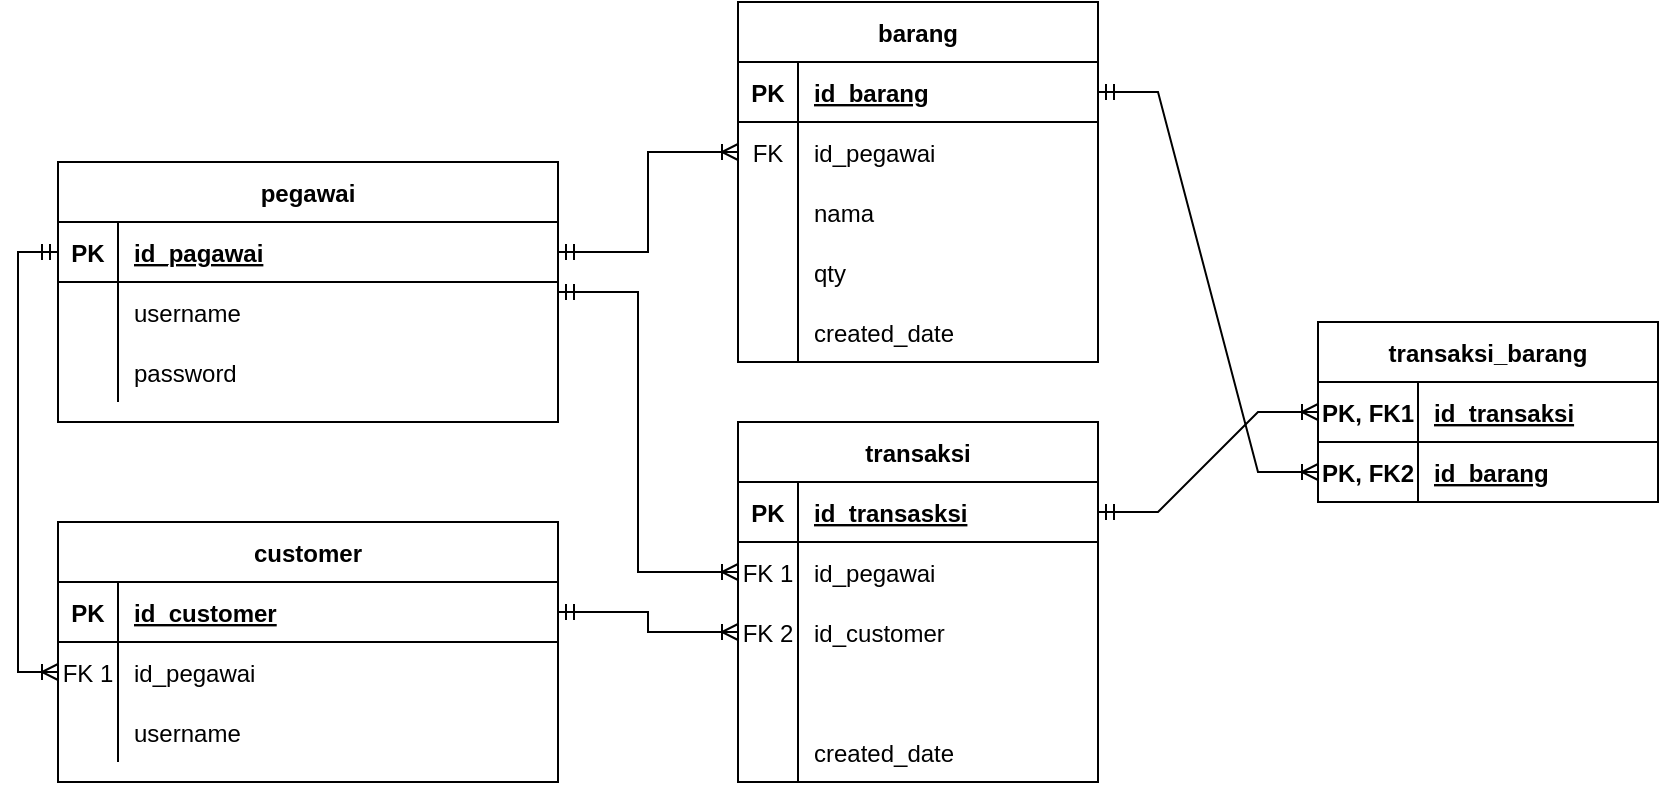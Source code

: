 <mxfile version="20.7.4" type="device"><diagram id="R2lEEEUBdFMjLlhIrx00" name="Page-1"><mxGraphModel dx="1050" dy="483" grid="1" gridSize="10" guides="1" tooltips="1" connect="1" arrows="1" fold="1" page="1" pageScale="1" pageWidth="850" pageHeight="1100" math="0" shadow="0" extFonts="Permanent Marker^https://fonts.googleapis.com/css?family=Permanent+Marker"><root><mxCell id="0"/><mxCell id="1" parent="0"/><mxCell id="ba0hMcDzn-HCqhrF5SwM-4" value="barang" style="shape=table;startSize=30;container=1;collapsible=1;childLayout=tableLayout;fixedRows=1;rowLines=0;fontStyle=1;align=center;resizeLast=1;" parent="1" vertex="1"><mxGeometry x="390" y="120" width="180" height="180" as="geometry"/></mxCell><mxCell id="ba0hMcDzn-HCqhrF5SwM-5" value="" style="shape=tableRow;horizontal=0;startSize=0;swimlaneHead=0;swimlaneBody=0;fillColor=none;collapsible=0;dropTarget=0;points=[[0,0.5],[1,0.5]];portConstraint=eastwest;top=0;left=0;right=0;bottom=1;" parent="ba0hMcDzn-HCqhrF5SwM-4" vertex="1"><mxGeometry y="30" width="180" height="30" as="geometry"/></mxCell><mxCell id="ba0hMcDzn-HCqhrF5SwM-6" value="PK" style="shape=partialRectangle;connectable=0;fillColor=none;top=0;left=0;bottom=0;right=0;fontStyle=1;overflow=hidden;" parent="ba0hMcDzn-HCqhrF5SwM-5" vertex="1"><mxGeometry width="30" height="30" as="geometry"><mxRectangle width="30" height="30" as="alternateBounds"/></mxGeometry></mxCell><mxCell id="ba0hMcDzn-HCqhrF5SwM-7" value="id_barang" style="shape=partialRectangle;connectable=0;fillColor=none;top=0;left=0;bottom=0;right=0;align=left;spacingLeft=6;fontStyle=5;overflow=hidden;" parent="ba0hMcDzn-HCqhrF5SwM-5" vertex="1"><mxGeometry x="30" width="150" height="30" as="geometry"><mxRectangle width="150" height="30" as="alternateBounds"/></mxGeometry></mxCell><mxCell id="ba0hMcDzn-HCqhrF5SwM-17" style="shape=tableRow;horizontal=0;startSize=0;swimlaneHead=0;swimlaneBody=0;fillColor=none;collapsible=0;dropTarget=0;points=[[0,0.5],[1,0.5]];portConstraint=eastwest;top=0;left=0;right=0;bottom=0;" parent="ba0hMcDzn-HCqhrF5SwM-4" vertex="1"><mxGeometry y="60" width="180" height="30" as="geometry"/></mxCell><mxCell id="ba0hMcDzn-HCqhrF5SwM-18" value="FK" style="shape=partialRectangle;connectable=0;fillColor=none;top=0;left=0;bottom=0;right=0;editable=1;overflow=hidden;" parent="ba0hMcDzn-HCqhrF5SwM-17" vertex="1"><mxGeometry width="30" height="30" as="geometry"><mxRectangle width="30" height="30" as="alternateBounds"/></mxGeometry></mxCell><mxCell id="ba0hMcDzn-HCqhrF5SwM-19" value="id_pegawai" style="shape=partialRectangle;connectable=0;fillColor=none;top=0;left=0;bottom=0;right=0;align=left;spacingLeft=6;overflow=hidden;" parent="ba0hMcDzn-HCqhrF5SwM-17" vertex="1"><mxGeometry x="30" width="150" height="30" as="geometry"><mxRectangle width="150" height="30" as="alternateBounds"/></mxGeometry></mxCell><mxCell id="ba0hMcDzn-HCqhrF5SwM-8" value="" style="shape=tableRow;horizontal=0;startSize=0;swimlaneHead=0;swimlaneBody=0;fillColor=none;collapsible=0;dropTarget=0;points=[[0,0.5],[1,0.5]];portConstraint=eastwest;top=0;left=0;right=0;bottom=0;" parent="ba0hMcDzn-HCqhrF5SwM-4" vertex="1"><mxGeometry y="90" width="180" height="30" as="geometry"/></mxCell><mxCell id="ba0hMcDzn-HCqhrF5SwM-9" value="" style="shape=partialRectangle;connectable=0;fillColor=none;top=0;left=0;bottom=0;right=0;editable=1;overflow=hidden;" parent="ba0hMcDzn-HCqhrF5SwM-8" vertex="1"><mxGeometry width="30" height="30" as="geometry"><mxRectangle width="30" height="30" as="alternateBounds"/></mxGeometry></mxCell><mxCell id="ba0hMcDzn-HCqhrF5SwM-10" value="nama" style="shape=partialRectangle;connectable=0;fillColor=none;top=0;left=0;bottom=0;right=0;align=left;spacingLeft=6;overflow=hidden;" parent="ba0hMcDzn-HCqhrF5SwM-8" vertex="1"><mxGeometry x="30" width="150" height="30" as="geometry"><mxRectangle width="150" height="30" as="alternateBounds"/></mxGeometry></mxCell><mxCell id="ba0hMcDzn-HCqhrF5SwM-11" value="" style="shape=tableRow;horizontal=0;startSize=0;swimlaneHead=0;swimlaneBody=0;fillColor=none;collapsible=0;dropTarget=0;points=[[0,0.5],[1,0.5]];portConstraint=eastwest;top=0;left=0;right=0;bottom=0;" parent="ba0hMcDzn-HCqhrF5SwM-4" vertex="1"><mxGeometry y="120" width="180" height="30" as="geometry"/></mxCell><mxCell id="ba0hMcDzn-HCqhrF5SwM-12" value="" style="shape=partialRectangle;connectable=0;fillColor=none;top=0;left=0;bottom=0;right=0;editable=1;overflow=hidden;" parent="ba0hMcDzn-HCqhrF5SwM-11" vertex="1"><mxGeometry width="30" height="30" as="geometry"><mxRectangle width="30" height="30" as="alternateBounds"/></mxGeometry></mxCell><mxCell id="ba0hMcDzn-HCqhrF5SwM-13" value="qty" style="shape=partialRectangle;connectable=0;fillColor=none;top=0;left=0;bottom=0;right=0;align=left;spacingLeft=6;overflow=hidden;" parent="ba0hMcDzn-HCqhrF5SwM-11" vertex="1"><mxGeometry x="30" width="150" height="30" as="geometry"><mxRectangle width="150" height="30" as="alternateBounds"/></mxGeometry></mxCell><mxCell id="ba0hMcDzn-HCqhrF5SwM-14" value="" style="shape=tableRow;horizontal=0;startSize=0;swimlaneHead=0;swimlaneBody=0;fillColor=none;collapsible=0;dropTarget=0;points=[[0,0.5],[1,0.5]];portConstraint=eastwest;top=0;left=0;right=0;bottom=0;" parent="ba0hMcDzn-HCqhrF5SwM-4" vertex="1"><mxGeometry y="150" width="180" height="30" as="geometry"/></mxCell><mxCell id="ba0hMcDzn-HCqhrF5SwM-15" value="" style="shape=partialRectangle;connectable=0;fillColor=none;top=0;left=0;bottom=0;right=0;editable=1;overflow=hidden;" parent="ba0hMcDzn-HCqhrF5SwM-14" vertex="1"><mxGeometry width="30" height="30" as="geometry"><mxRectangle width="30" height="30" as="alternateBounds"/></mxGeometry></mxCell><mxCell id="ba0hMcDzn-HCqhrF5SwM-16" value="created_date" style="shape=partialRectangle;connectable=0;fillColor=none;top=0;left=0;bottom=0;right=0;align=left;spacingLeft=6;overflow=hidden;" parent="ba0hMcDzn-HCqhrF5SwM-14" vertex="1"><mxGeometry x="30" width="150" height="30" as="geometry"><mxRectangle width="150" height="30" as="alternateBounds"/></mxGeometry></mxCell><mxCell id="ba0hMcDzn-HCqhrF5SwM-36" value="transaksi" style="shape=table;startSize=30;container=1;collapsible=1;childLayout=tableLayout;fixedRows=1;rowLines=0;fontStyle=1;align=center;resizeLast=1;" parent="1" vertex="1"><mxGeometry x="390" y="330" width="180" height="180.0" as="geometry"/></mxCell><mxCell id="ba0hMcDzn-HCqhrF5SwM-37" value="" style="shape=tableRow;horizontal=0;startSize=0;swimlaneHead=0;swimlaneBody=0;fillColor=none;collapsible=0;dropTarget=0;points=[[0,0.5],[1,0.5]];portConstraint=eastwest;top=0;left=0;right=0;bottom=1;" parent="ba0hMcDzn-HCqhrF5SwM-36" vertex="1"><mxGeometry y="30" width="180" height="30" as="geometry"/></mxCell><mxCell id="ba0hMcDzn-HCqhrF5SwM-38" value="PK" style="shape=partialRectangle;connectable=0;fillColor=none;top=0;left=0;bottom=0;right=0;fontStyle=1;overflow=hidden;" parent="ba0hMcDzn-HCqhrF5SwM-37" vertex="1"><mxGeometry width="30" height="30" as="geometry"><mxRectangle width="30" height="30" as="alternateBounds"/></mxGeometry></mxCell><mxCell id="ba0hMcDzn-HCqhrF5SwM-39" value="id_transasksi" style="shape=partialRectangle;connectable=0;fillColor=none;top=0;left=0;bottom=0;right=0;align=left;spacingLeft=6;fontStyle=5;overflow=hidden;" parent="ba0hMcDzn-HCqhrF5SwM-37" vertex="1"><mxGeometry x="30" width="150" height="30" as="geometry"><mxRectangle width="150" height="30" as="alternateBounds"/></mxGeometry></mxCell><mxCell id="ba0hMcDzn-HCqhrF5SwM-40" style="shape=tableRow;horizontal=0;startSize=0;swimlaneHead=0;swimlaneBody=0;fillColor=none;collapsible=0;dropTarget=0;points=[[0,0.5],[1,0.5]];portConstraint=eastwest;top=0;left=0;right=0;bottom=0;" parent="ba0hMcDzn-HCqhrF5SwM-36" vertex="1"><mxGeometry y="60" width="180" height="30" as="geometry"/></mxCell><mxCell id="ba0hMcDzn-HCqhrF5SwM-41" value="FK 1" style="shape=partialRectangle;connectable=0;fillColor=none;top=0;left=0;bottom=0;right=0;editable=1;overflow=hidden;" parent="ba0hMcDzn-HCqhrF5SwM-40" vertex="1"><mxGeometry width="30" height="30" as="geometry"><mxRectangle width="30" height="30" as="alternateBounds"/></mxGeometry></mxCell><mxCell id="ba0hMcDzn-HCqhrF5SwM-42" value="id_pegawai" style="shape=partialRectangle;connectable=0;fillColor=none;top=0;left=0;bottom=0;right=0;align=left;spacingLeft=6;overflow=hidden;" parent="ba0hMcDzn-HCqhrF5SwM-40" vertex="1"><mxGeometry x="30" width="150" height="30" as="geometry"><mxRectangle width="150" height="30" as="alternateBounds"/></mxGeometry></mxCell><mxCell id="ba0hMcDzn-HCqhrF5SwM-43" value="" style="shape=tableRow;horizontal=0;startSize=0;swimlaneHead=0;swimlaneBody=0;fillColor=none;collapsible=0;dropTarget=0;points=[[0,0.5],[1,0.5]];portConstraint=eastwest;top=0;left=0;right=0;bottom=0;" parent="ba0hMcDzn-HCqhrF5SwM-36" vertex="1"><mxGeometry y="90" width="180" height="30" as="geometry"/></mxCell><mxCell id="ba0hMcDzn-HCqhrF5SwM-44" value="FK 2" style="shape=partialRectangle;connectable=0;fillColor=none;top=0;left=0;bottom=0;right=0;editable=1;overflow=hidden;" parent="ba0hMcDzn-HCqhrF5SwM-43" vertex="1"><mxGeometry width="30" height="30" as="geometry"><mxRectangle width="30" height="30" as="alternateBounds"/></mxGeometry></mxCell><mxCell id="ba0hMcDzn-HCqhrF5SwM-45" value="id_customer" style="shape=partialRectangle;connectable=0;fillColor=none;top=0;left=0;bottom=0;right=0;align=left;spacingLeft=6;overflow=hidden;" parent="ba0hMcDzn-HCqhrF5SwM-43" vertex="1"><mxGeometry x="30" width="150" height="30" as="geometry"><mxRectangle width="150" height="30" as="alternateBounds"/></mxGeometry></mxCell><mxCell id="ba0hMcDzn-HCqhrF5SwM-95" style="shape=tableRow;horizontal=0;startSize=0;swimlaneHead=0;swimlaneBody=0;fillColor=none;collapsible=0;dropTarget=0;points=[[0,0.5],[1,0.5]];portConstraint=eastwest;top=0;left=0;right=0;bottom=0;" parent="ba0hMcDzn-HCqhrF5SwM-36" vertex="1"><mxGeometry y="120" width="180" height="30" as="geometry"/></mxCell><mxCell id="ba0hMcDzn-HCqhrF5SwM-96" style="shape=partialRectangle;connectable=0;fillColor=none;top=0;left=0;bottom=0;right=0;editable=1;overflow=hidden;" parent="ba0hMcDzn-HCqhrF5SwM-95" vertex="1"><mxGeometry width="30" height="30" as="geometry"><mxRectangle width="30" height="30" as="alternateBounds"/></mxGeometry></mxCell><mxCell id="ba0hMcDzn-HCqhrF5SwM-97" value="" style="shape=partialRectangle;connectable=0;fillColor=none;top=0;left=0;bottom=0;right=0;align=left;spacingLeft=6;overflow=hidden;" parent="ba0hMcDzn-HCqhrF5SwM-95" vertex="1"><mxGeometry x="30" width="150" height="30" as="geometry"><mxRectangle width="150" height="30" as="alternateBounds"/></mxGeometry></mxCell><mxCell id="ba0hMcDzn-HCqhrF5SwM-49" value="" style="shape=tableRow;horizontal=0;startSize=0;swimlaneHead=0;swimlaneBody=0;fillColor=none;collapsible=0;dropTarget=0;points=[[0,0.5],[1,0.5]];portConstraint=eastwest;top=0;left=0;right=0;bottom=0;" parent="ba0hMcDzn-HCqhrF5SwM-36" vertex="1"><mxGeometry y="150" width="180" height="30" as="geometry"/></mxCell><mxCell id="ba0hMcDzn-HCqhrF5SwM-50" value="" style="shape=partialRectangle;connectable=0;fillColor=none;top=0;left=0;bottom=0;right=0;editable=1;overflow=hidden;" parent="ba0hMcDzn-HCqhrF5SwM-49" vertex="1"><mxGeometry width="30" height="30" as="geometry"><mxRectangle width="30" height="30" as="alternateBounds"/></mxGeometry></mxCell><mxCell id="ba0hMcDzn-HCqhrF5SwM-51" value="created_date" style="shape=partialRectangle;connectable=0;fillColor=none;top=0;left=0;bottom=0;right=0;align=left;spacingLeft=6;overflow=hidden;" parent="ba0hMcDzn-HCqhrF5SwM-49" vertex="1"><mxGeometry x="30" width="150" height="30" as="geometry"><mxRectangle width="150" height="30" as="alternateBounds"/></mxGeometry></mxCell><mxCell id="ba0hMcDzn-HCqhrF5SwM-88" style="edgeStyle=orthogonalEdgeStyle;rounded=0;orthogonalLoop=1;jettySize=auto;html=1;entryX=0;entryY=0.5;entryDx=0;entryDy=0;exitX=1;exitY=0.5;exitDx=0;exitDy=0;endArrow=ERoneToMany;endFill=0;startArrow=ERmandOne;startFill=0;" parent="1" source="ba0hMcDzn-HCqhrF5SwM-53" target="ba0hMcDzn-HCqhrF5SwM-17" edge="1"><mxGeometry relative="1" as="geometry"/></mxCell><mxCell id="ba0hMcDzn-HCqhrF5SwM-89" style="edgeStyle=orthogonalEdgeStyle;rounded=0;orthogonalLoop=1;jettySize=auto;html=1;startArrow=ERmandOne;startFill=0;endArrow=ERoneToMany;endFill=0;" parent="1" source="ba0hMcDzn-HCqhrF5SwM-52" target="ba0hMcDzn-HCqhrF5SwM-40" edge="1"><mxGeometry relative="1" as="geometry"><Array as="points"><mxPoint x="340" y="265"/><mxPoint x="340" y="405"/></Array></mxGeometry></mxCell><mxCell id="ba0hMcDzn-HCqhrF5SwM-52" value="pegawai" style="shape=table;startSize=30;container=1;collapsible=1;childLayout=tableLayout;fixedRows=1;rowLines=0;fontStyle=1;align=center;resizeLast=1;" parent="1" vertex="1"><mxGeometry x="50" y="200" width="250" height="130" as="geometry"/></mxCell><mxCell id="ba0hMcDzn-HCqhrF5SwM-53" value="" style="shape=partialRectangle;collapsible=0;dropTarget=0;pointerEvents=0;fillColor=none;points=[[0,0.5],[1,0.5]];portConstraint=eastwest;top=0;left=0;right=0;bottom=1;" parent="ba0hMcDzn-HCqhrF5SwM-52" vertex="1"><mxGeometry y="30" width="250" height="30" as="geometry"/></mxCell><mxCell id="ba0hMcDzn-HCqhrF5SwM-54" value="PK" style="shape=partialRectangle;overflow=hidden;connectable=0;fillColor=none;top=0;left=0;bottom=0;right=0;fontStyle=1;" parent="ba0hMcDzn-HCqhrF5SwM-53" vertex="1"><mxGeometry width="30" height="30" as="geometry"><mxRectangle width="30" height="30" as="alternateBounds"/></mxGeometry></mxCell><mxCell id="ba0hMcDzn-HCqhrF5SwM-55" value="id_pagawai" style="shape=partialRectangle;overflow=hidden;connectable=0;fillColor=none;top=0;left=0;bottom=0;right=0;align=left;spacingLeft=6;fontStyle=5;" parent="ba0hMcDzn-HCqhrF5SwM-53" vertex="1"><mxGeometry x="30" width="220" height="30" as="geometry"><mxRectangle width="220" height="30" as="alternateBounds"/></mxGeometry></mxCell><mxCell id="ba0hMcDzn-HCqhrF5SwM-56" value="" style="shape=partialRectangle;collapsible=0;dropTarget=0;pointerEvents=0;fillColor=none;points=[[0,0.5],[1,0.5]];portConstraint=eastwest;top=0;left=0;right=0;bottom=0;" parent="ba0hMcDzn-HCqhrF5SwM-52" vertex="1"><mxGeometry y="60" width="250" height="30" as="geometry"/></mxCell><mxCell id="ba0hMcDzn-HCqhrF5SwM-57" value="" style="shape=partialRectangle;overflow=hidden;connectable=0;fillColor=none;top=0;left=0;bottom=0;right=0;" parent="ba0hMcDzn-HCqhrF5SwM-56" vertex="1"><mxGeometry width="30" height="30" as="geometry"><mxRectangle width="30" height="30" as="alternateBounds"/></mxGeometry></mxCell><mxCell id="ba0hMcDzn-HCqhrF5SwM-58" value="username" style="shape=partialRectangle;overflow=hidden;connectable=0;fillColor=none;top=0;left=0;bottom=0;right=0;align=left;spacingLeft=6;" parent="ba0hMcDzn-HCqhrF5SwM-56" vertex="1"><mxGeometry x="30" width="220" height="30" as="geometry"><mxRectangle width="220" height="30" as="alternateBounds"/></mxGeometry></mxCell><mxCell id="ba0hMcDzn-HCqhrF5SwM-59" style="shape=partialRectangle;collapsible=0;dropTarget=0;pointerEvents=0;fillColor=none;points=[[0,0.5],[1,0.5]];portConstraint=eastwest;top=0;left=0;right=0;bottom=0;" parent="ba0hMcDzn-HCqhrF5SwM-52" vertex="1"><mxGeometry y="90" width="250" height="30" as="geometry"/></mxCell><mxCell id="ba0hMcDzn-HCqhrF5SwM-60" style="shape=partialRectangle;overflow=hidden;connectable=0;fillColor=none;top=0;left=0;bottom=0;right=0;" parent="ba0hMcDzn-HCqhrF5SwM-59" vertex="1"><mxGeometry width="30" height="30" as="geometry"><mxRectangle width="30" height="30" as="alternateBounds"/></mxGeometry></mxCell><mxCell id="ba0hMcDzn-HCqhrF5SwM-61" value="password" style="shape=partialRectangle;overflow=hidden;connectable=0;fillColor=none;top=0;left=0;bottom=0;right=0;align=left;spacingLeft=6;" parent="ba0hMcDzn-HCqhrF5SwM-59" vertex="1"><mxGeometry x="30" width="220" height="30" as="geometry"><mxRectangle width="220" height="30" as="alternateBounds"/></mxGeometry></mxCell><mxCell id="ba0hMcDzn-HCqhrF5SwM-62" value="transaksi_barang" style="shape=table;startSize=30;container=1;collapsible=1;childLayout=tableLayout;fixedRows=1;rowLines=0;fontStyle=1;align=center;resizeLast=1;" parent="1" vertex="1"><mxGeometry x="680" y="280" width="170" height="90" as="geometry"/></mxCell><mxCell id="ba0hMcDzn-HCqhrF5SwM-63" value="" style="shape=tableRow;horizontal=0;startSize=0;swimlaneHead=0;swimlaneBody=0;fillColor=none;collapsible=0;dropTarget=0;points=[[0,0.5],[1,0.5]];portConstraint=eastwest;top=0;left=0;right=0;bottom=1;" parent="ba0hMcDzn-HCqhrF5SwM-62" vertex="1"><mxGeometry y="30" width="170" height="30" as="geometry"/></mxCell><mxCell id="ba0hMcDzn-HCqhrF5SwM-64" value="PK, FK1" style="shape=partialRectangle;connectable=0;fillColor=none;top=0;left=0;bottom=0;right=0;fontStyle=1;overflow=hidden;" parent="ba0hMcDzn-HCqhrF5SwM-63" vertex="1"><mxGeometry width="50" height="30" as="geometry"><mxRectangle width="50" height="30" as="alternateBounds"/></mxGeometry></mxCell><mxCell id="ba0hMcDzn-HCqhrF5SwM-65" value="id_transaksi" style="shape=partialRectangle;connectable=0;fillColor=none;top=0;left=0;bottom=0;right=0;align=left;spacingLeft=6;fontStyle=5;overflow=hidden;" parent="ba0hMcDzn-HCqhrF5SwM-63" vertex="1"><mxGeometry x="50" width="120" height="30" as="geometry"><mxRectangle width="120" height="30" as="alternateBounds"/></mxGeometry></mxCell><mxCell id="ba0hMcDzn-HCqhrF5SwM-66" style="shape=tableRow;horizontal=0;startSize=0;swimlaneHead=0;swimlaneBody=0;fillColor=none;collapsible=0;dropTarget=0;points=[[0,0.5],[1,0.5]];portConstraint=eastwest;top=0;left=0;right=0;bottom=0;fontStyle=4" parent="ba0hMcDzn-HCqhrF5SwM-62" vertex="1"><mxGeometry y="60" width="170" height="30" as="geometry"/></mxCell><mxCell id="ba0hMcDzn-HCqhrF5SwM-67" value="PK, FK2" style="shape=partialRectangle;connectable=0;fillColor=none;top=0;left=0;bottom=0;right=0;editable=1;overflow=hidden;fontStyle=1" parent="ba0hMcDzn-HCqhrF5SwM-66" vertex="1"><mxGeometry width="50" height="30" as="geometry"><mxRectangle width="50" height="30" as="alternateBounds"/></mxGeometry></mxCell><mxCell id="ba0hMcDzn-HCqhrF5SwM-68" value="id_barang" style="shape=partialRectangle;connectable=0;fillColor=none;top=0;left=0;bottom=0;right=0;align=left;spacingLeft=6;overflow=hidden;fontStyle=5" parent="ba0hMcDzn-HCqhrF5SwM-66" vertex="1"><mxGeometry x="50" width="120" height="30" as="geometry"><mxRectangle width="120" height="30" as="alternateBounds"/></mxGeometry></mxCell><mxCell id="ba0hMcDzn-HCqhrF5SwM-90" style="edgeStyle=orthogonalEdgeStyle;rounded=0;orthogonalLoop=1;jettySize=auto;html=1;entryX=0;entryY=0.5;entryDx=0;entryDy=0;startArrow=ERmandOne;startFill=0;endArrow=ERoneToMany;endFill=0;exitX=1;exitY=0.5;exitDx=0;exitDy=0;" parent="1" source="ba0hMcDzn-HCqhrF5SwM-76" target="ba0hMcDzn-HCqhrF5SwM-43" edge="1"><mxGeometry relative="1" as="geometry"/></mxCell><mxCell id="ba0hMcDzn-HCqhrF5SwM-75" value="customer" style="shape=table;startSize=30;container=1;collapsible=1;childLayout=tableLayout;fixedRows=1;rowLines=0;fontStyle=1;align=center;resizeLast=1;" parent="1" vertex="1"><mxGeometry x="50" y="380" width="250" height="130" as="geometry"/></mxCell><mxCell id="ba0hMcDzn-HCqhrF5SwM-76" value="" style="shape=partialRectangle;collapsible=0;dropTarget=0;pointerEvents=0;fillColor=none;points=[[0,0.5],[1,0.5]];portConstraint=eastwest;top=0;left=0;right=0;bottom=1;" parent="ba0hMcDzn-HCqhrF5SwM-75" vertex="1"><mxGeometry y="30" width="250" height="30" as="geometry"/></mxCell><mxCell id="ba0hMcDzn-HCqhrF5SwM-77" value="PK" style="shape=partialRectangle;overflow=hidden;connectable=0;fillColor=none;top=0;left=0;bottom=0;right=0;fontStyle=1;" parent="ba0hMcDzn-HCqhrF5SwM-76" vertex="1"><mxGeometry width="30" height="30" as="geometry"><mxRectangle width="30" height="30" as="alternateBounds"/></mxGeometry></mxCell><mxCell id="ba0hMcDzn-HCqhrF5SwM-78" value="id_customer" style="shape=partialRectangle;overflow=hidden;connectable=0;fillColor=none;top=0;left=0;bottom=0;right=0;align=left;spacingLeft=6;fontStyle=5;" parent="ba0hMcDzn-HCqhrF5SwM-76" vertex="1"><mxGeometry x="30" width="220" height="30" as="geometry"><mxRectangle width="220" height="30" as="alternateBounds"/></mxGeometry></mxCell><mxCell id="ba0hMcDzn-HCqhrF5SwM-82" style="shape=partialRectangle;collapsible=0;dropTarget=0;pointerEvents=0;fillColor=none;points=[[0,0.5],[1,0.5]];portConstraint=eastwest;top=0;left=0;right=0;bottom=0;" parent="ba0hMcDzn-HCqhrF5SwM-75" vertex="1"><mxGeometry y="60" width="250" height="30" as="geometry"/></mxCell><mxCell id="ba0hMcDzn-HCqhrF5SwM-83" value="FK 1" style="shape=partialRectangle;overflow=hidden;connectable=0;fillColor=none;top=0;left=0;bottom=0;right=0;" parent="ba0hMcDzn-HCqhrF5SwM-82" vertex="1"><mxGeometry width="30" height="30" as="geometry"><mxRectangle width="30" height="30" as="alternateBounds"/></mxGeometry></mxCell><mxCell id="ba0hMcDzn-HCqhrF5SwM-84" value="id_pegawai" style="shape=partialRectangle;overflow=hidden;connectable=0;fillColor=none;top=0;left=0;bottom=0;right=0;align=left;spacingLeft=6;" parent="ba0hMcDzn-HCqhrF5SwM-82" vertex="1"><mxGeometry x="30" width="220" height="30" as="geometry"><mxRectangle width="220" height="30" as="alternateBounds"/></mxGeometry></mxCell><mxCell id="ba0hMcDzn-HCqhrF5SwM-79" value="" style="shape=partialRectangle;collapsible=0;dropTarget=0;pointerEvents=0;fillColor=none;points=[[0,0.5],[1,0.5]];portConstraint=eastwest;top=0;left=0;right=0;bottom=0;" parent="ba0hMcDzn-HCqhrF5SwM-75" vertex="1"><mxGeometry y="90" width="250" height="30" as="geometry"/></mxCell><mxCell id="ba0hMcDzn-HCqhrF5SwM-80" value="" style="shape=partialRectangle;overflow=hidden;connectable=0;fillColor=none;top=0;left=0;bottom=0;right=0;" parent="ba0hMcDzn-HCqhrF5SwM-79" vertex="1"><mxGeometry width="30" height="30" as="geometry"><mxRectangle width="30" height="30" as="alternateBounds"/></mxGeometry></mxCell><mxCell id="ba0hMcDzn-HCqhrF5SwM-81" value="username" style="shape=partialRectangle;overflow=hidden;connectable=0;fillColor=none;top=0;left=0;bottom=0;right=0;align=left;spacingLeft=6;" parent="ba0hMcDzn-HCqhrF5SwM-79" vertex="1"><mxGeometry x="30" width="220" height="30" as="geometry"><mxRectangle width="220" height="30" as="alternateBounds"/></mxGeometry></mxCell><mxCell id="njccM3mrrVdZupkmUsKd-1" value="" style="edgeStyle=entityRelationEdgeStyle;fontSize=12;html=1;endArrow=ERoneToMany;startArrow=ERmandOne;rounded=0;entryX=0;entryY=0.5;entryDx=0;entryDy=0;exitX=1;exitY=0.5;exitDx=0;exitDy=0;" edge="1" parent="1" source="ba0hMcDzn-HCqhrF5SwM-5" target="ba0hMcDzn-HCqhrF5SwM-66"><mxGeometry width="100" height="100" relative="1" as="geometry"><mxPoint x="490" y="430" as="sourcePoint"/><mxPoint x="590" y="330" as="targetPoint"/></mxGeometry></mxCell><mxCell id="njccM3mrrVdZupkmUsKd-2" value="" style="edgeStyle=entityRelationEdgeStyle;fontSize=12;html=1;endArrow=ERoneToMany;startArrow=ERmandOne;rounded=0;entryX=0;entryY=0.5;entryDx=0;entryDy=0;exitX=1;exitY=0.5;exitDx=0;exitDy=0;" edge="1" parent="1" source="ba0hMcDzn-HCqhrF5SwM-37" target="ba0hMcDzn-HCqhrF5SwM-63"><mxGeometry width="100" height="100" relative="1" as="geometry"><mxPoint x="580" y="175" as="sourcePoint"/><mxPoint x="690" y="365" as="targetPoint"/></mxGeometry></mxCell><mxCell id="njccM3mrrVdZupkmUsKd-5" style="edgeStyle=orthogonalEdgeStyle;rounded=0;orthogonalLoop=1;jettySize=auto;html=1;endArrow=ERoneToMany;endFill=0;startArrow=ERmandOne;startFill=0;" edge="1" parent="1" source="ba0hMcDzn-HCqhrF5SwM-53" target="ba0hMcDzn-HCqhrF5SwM-82"><mxGeometry relative="1" as="geometry"><Array as="points"><mxPoint x="30" y="245"/><mxPoint x="30" y="455"/></Array></mxGeometry></mxCell></root></mxGraphModel></diagram></mxfile>